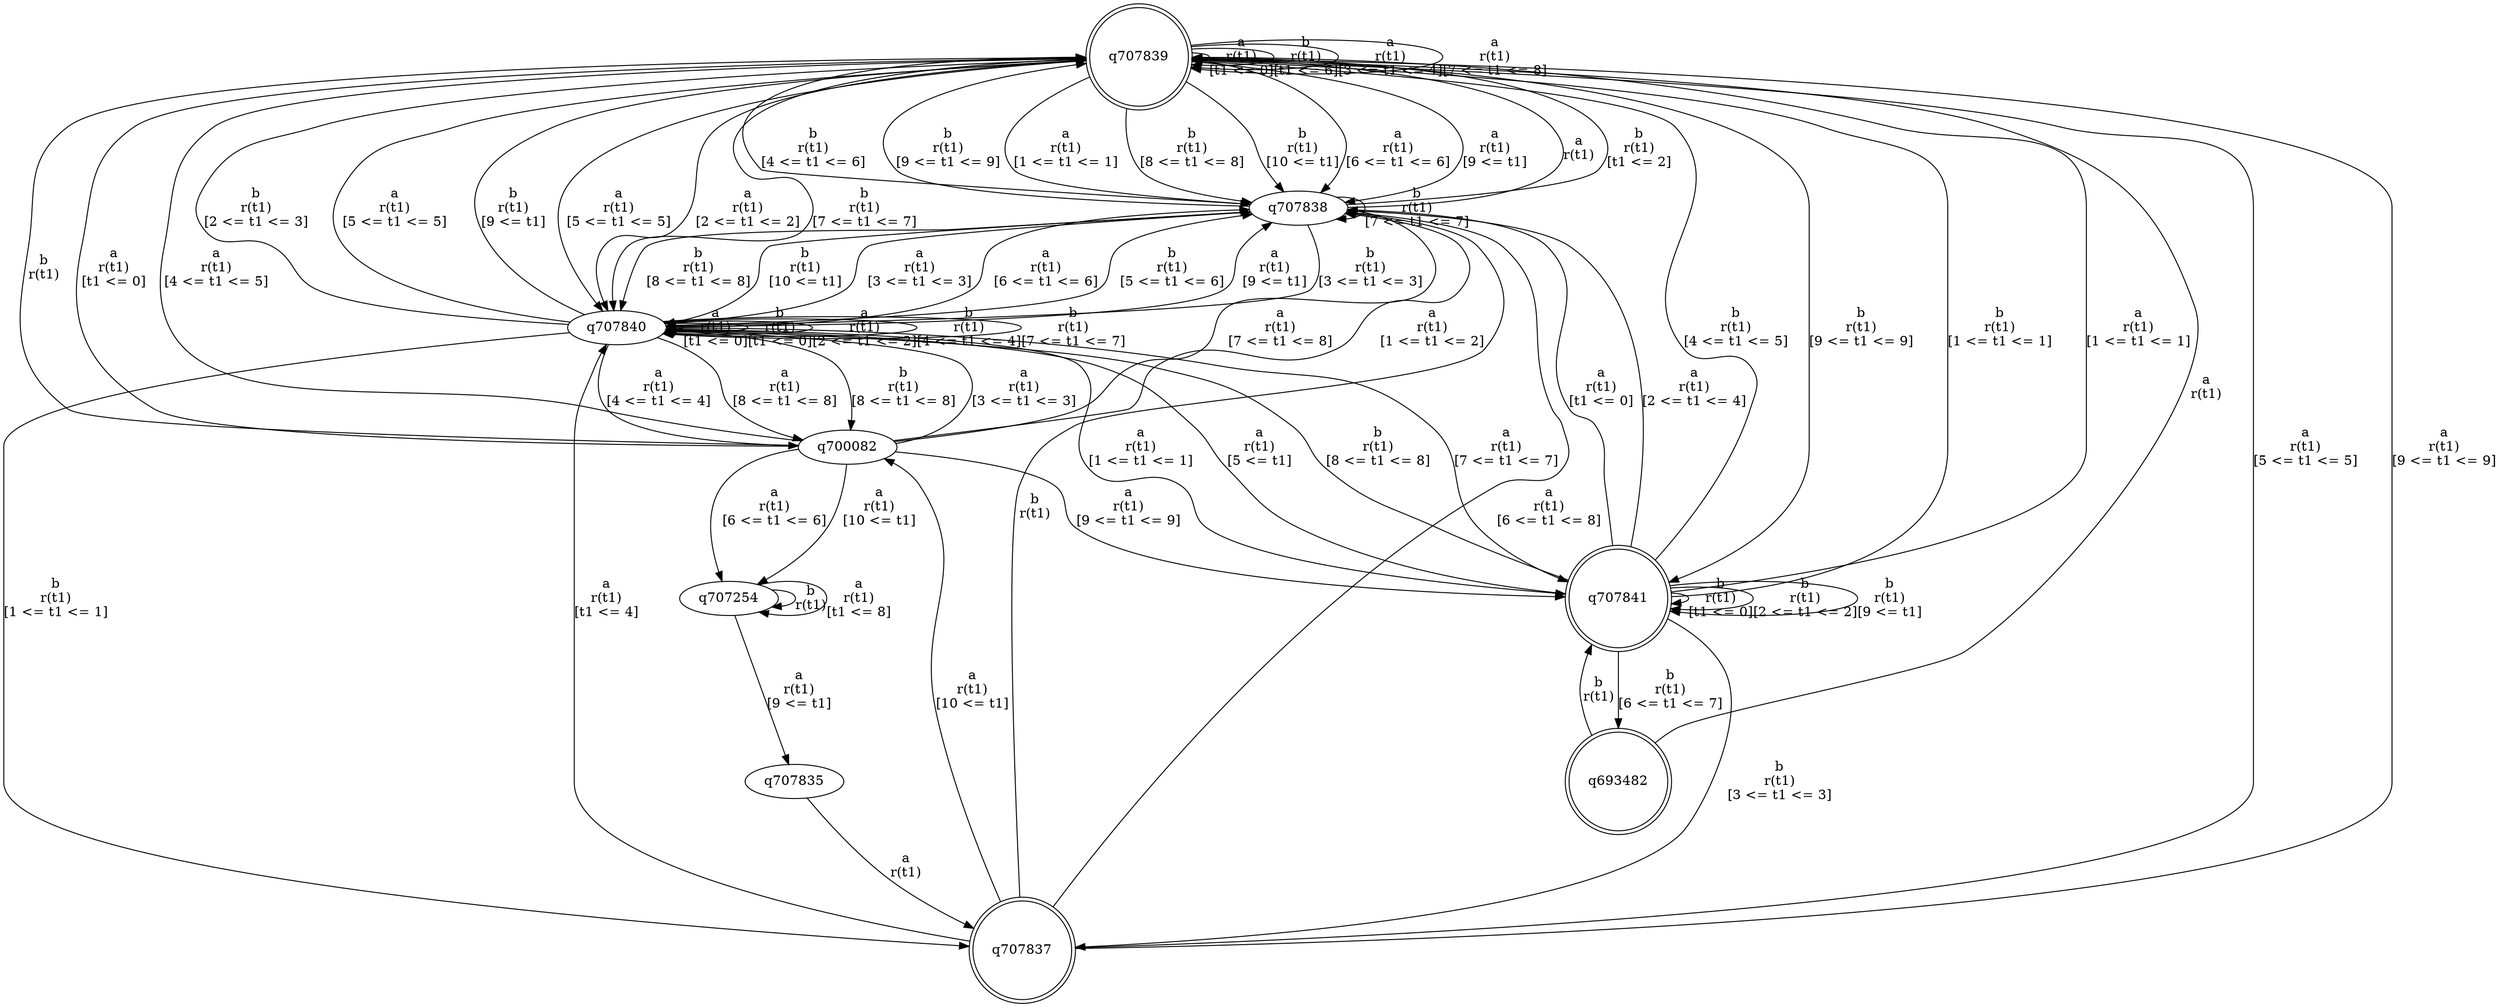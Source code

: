 digraph "tests_1/test3/solution101/solution_verwer" {
	q707839[label=q707839 shape=doublecircle]
	q707838[label=q707838]
	q707840[label=q707840]
	q707841[label=q707841 shape=doublecircle]
	q707837[label=q707837 shape=doublecircle]
	q700082[label=q700082]
	q707254[label=q707254]
	q707835[label=q707835]
	q693482[label=q693482 shape=doublecircle]
	q707839 -> q707839[label="a\nr(t1)\n[t1 <= 0]"]
	q707839 -> q707838[label="a\nr(t1)\n[1 <= t1 <= 1]"]
	q707838 -> q707839[label="a\nr(t1)\n"]
	q707838 -> q707839[label="b\nr(t1)\n[t1 <= 2]"]
	q707838 -> q707840[label="b\nr(t1)\n[3 <= t1 <= 3]"]
	q707840 -> q707840[label="a\nr(t1)\n[t1 <= 0]"]
	q707840 -> q707840[label="b\nr(t1)\n[t1 <= 0]"]
	q707840 -> q707841[label="a\nr(t1)\n[1 <= t1 <= 1]"]
	q707841 -> q707841[label="b\nr(t1)\n[t1 <= 0]"]
	q707841 -> q707838[label="a\nr(t1)\n[t1 <= 0]"]
	q707841 -> q707839[label="b\nr(t1)\n[1 <= t1 <= 1]"]
	q707841 -> q707839[label="a\nr(t1)\n[1 <= t1 <= 1]"]
	q707841 -> q707841[label="b\nr(t1)\n[2 <= t1 <= 2]"]
	q707841 -> q707838[label="a\nr(t1)\n[2 <= t1 <= 4]"]
	q707841 -> q707840[label="a\nr(t1)\n[5 <= t1]"]
	q707841 -> q707837[label="b\nr(t1)\n[3 <= t1 <= 3]"]
	q707837 -> q707838[label="b\nr(t1)\n"]
	q707837 -> q707840[label="a\nr(t1)\n[t1 <= 4]"]
	q707837 -> q707839[label="a\nr(t1)\n[5 <= t1 <= 5]"]
	q707837 -> q707838[label="a\nr(t1)\n[6 <= t1 <= 8]"]
	q707837 -> q707839[label="a\nr(t1)\n[9 <= t1 <= 9]"]
	q707837 -> q700082[label="a\nr(t1)\n[10 <= t1]"]
	q700082 -> q707839[label="b\nr(t1)\n"]
	q700082 -> q707839[label="a\nr(t1)\n[t1 <= 0]"]
	q700082 -> q707838[label="a\nr(t1)\n[1 <= t1 <= 2]"]
	q700082 -> q707840[label="a\nr(t1)\n[3 <= t1 <= 3]"]
	q700082 -> q707839[label="a\nr(t1)\n[4 <= t1 <= 5]"]
	q700082 -> q707254[label="a\nr(t1)\n[6 <= t1 <= 6]"]
	q707254 -> q707254[label="b\nr(t1)\n"]
	q707254 -> q707835[label="a\nr(t1)\n[9 <= t1]"]
	q707835 -> q707837[label="a\nr(t1)\n"]
	q707254 -> q707254[label="a\nr(t1)\n[t1 <= 8]"]
	q700082 -> q707838[label="a\nr(t1)\n[7 <= t1 <= 8]"]
	q700082 -> q707841[label="a\nr(t1)\n[9 <= t1 <= 9]"]
	q700082 -> q707254[label="a\nr(t1)\n[10 <= t1]"]
	q707841 -> q707839[label="b\nr(t1)\n[4 <= t1 <= 5]"]
	q707841 -> q693482[label="b\nr(t1)\n[6 <= t1 <= 7]"]
	q693482 -> q707839[label="a\nr(t1)\n"]
	q693482 -> q707841[label="b\nr(t1)\n"]
	q707841 -> q707840[label="b\nr(t1)\n[8 <= t1 <= 8]"]
	q707841 -> q707841[label="b\nr(t1)\n[9 <= t1]"]
	q707840 -> q707837[label="b\nr(t1)\n[1 <= t1 <= 1]"]
	q707840 -> q707840[label="a\nr(t1)\n[2 <= t1 <= 2]"]
	q707840 -> q707838[label="a\nr(t1)\n[3 <= t1 <= 3]"]
	q707840 -> q707839[label="b\nr(t1)\n[2 <= t1 <= 3]"]
	q707840 -> q700082[label="a\nr(t1)\n[4 <= t1 <= 4]"]
	q707840 -> q707840[label="b\nr(t1)\n[4 <= t1 <= 4]"]
	q707840 -> q707839[label="a\nr(t1)\n[5 <= t1 <= 5]"]
	q707840 -> q707838[label="a\nr(t1)\n[6 <= t1 <= 6]"]
	q707840 -> q707838[label="b\nr(t1)\n[5 <= t1 <= 6]"]
	q707840 -> q707841[label="a\nr(t1)\n[7 <= t1 <= 7]"]
	q707840 -> q707840[label="b\nr(t1)\n[7 <= t1 <= 7]"]
	q707840 -> q700082[label="a\nr(t1)\n[8 <= t1 <= 8]"]
	q707840 -> q707838[label="a\nr(t1)\n[9 <= t1]"]
	q707840 -> q700082[label="b\nr(t1)\n[8 <= t1 <= 8]"]
	q707840 -> q707839[label="b\nr(t1)\n[9 <= t1]"]
	q707838 -> q707839[label="b\nr(t1)\n[4 <= t1 <= 6]"]
	q707838 -> q707838[label="b\nr(t1)\n[7 <= t1 <= 7]"]
	q707838 -> q707840[label="b\nr(t1)\n[8 <= t1 <= 8]"]
	q707838 -> q707839[label="b\nr(t1)\n[9 <= t1 <= 9]"]
	q707838 -> q707840[label="b\nr(t1)\n[10 <= t1]"]
	q707839 -> q707840[label="a\nr(t1)\n[2 <= t1 <= 2]"]
	q707839 -> q707839[label="b\nr(t1)\n[t1 <= 6]"]
	q707839 -> q707840[label="b\nr(t1)\n[7 <= t1 <= 7]"]
	q707839 -> q707839[label="a\nr(t1)\n[3 <= t1 <= 4]"]
	q707839 -> q707838[label="b\nr(t1)\n[8 <= t1 <= 8]"]
	q707839 -> q707840[label="a\nr(t1)\n[5 <= t1 <= 5]"]
	q707839 -> q707841[label="b\nr(t1)\n[9 <= t1 <= 9]"]
	q707839 -> q707838[label="b\nr(t1)\n[10 <= t1]"]
	q707839 -> q707838[label="a\nr(t1)\n[6 <= t1 <= 6]"]
	q707839 -> q707839[label="a\nr(t1)\n[7 <= t1 <= 8]"]
	q707839 -> q707838[label="a\nr(t1)\n[9 <= t1]"]
}
